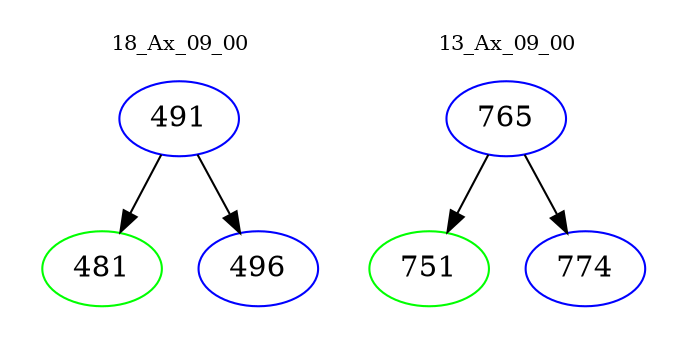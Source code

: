 digraph{
subgraph cluster_0 {
color = white
label = "18_Ax_09_00";
fontsize=10;
T0_491 [label="491", color="blue"]
T0_491 -> T0_481 [color="black"]
T0_481 [label="481", color="green"]
T0_491 -> T0_496 [color="black"]
T0_496 [label="496", color="blue"]
}
subgraph cluster_1 {
color = white
label = "13_Ax_09_00";
fontsize=10;
T1_765 [label="765", color="blue"]
T1_765 -> T1_751 [color="black"]
T1_751 [label="751", color="green"]
T1_765 -> T1_774 [color="black"]
T1_774 [label="774", color="blue"]
}
}
